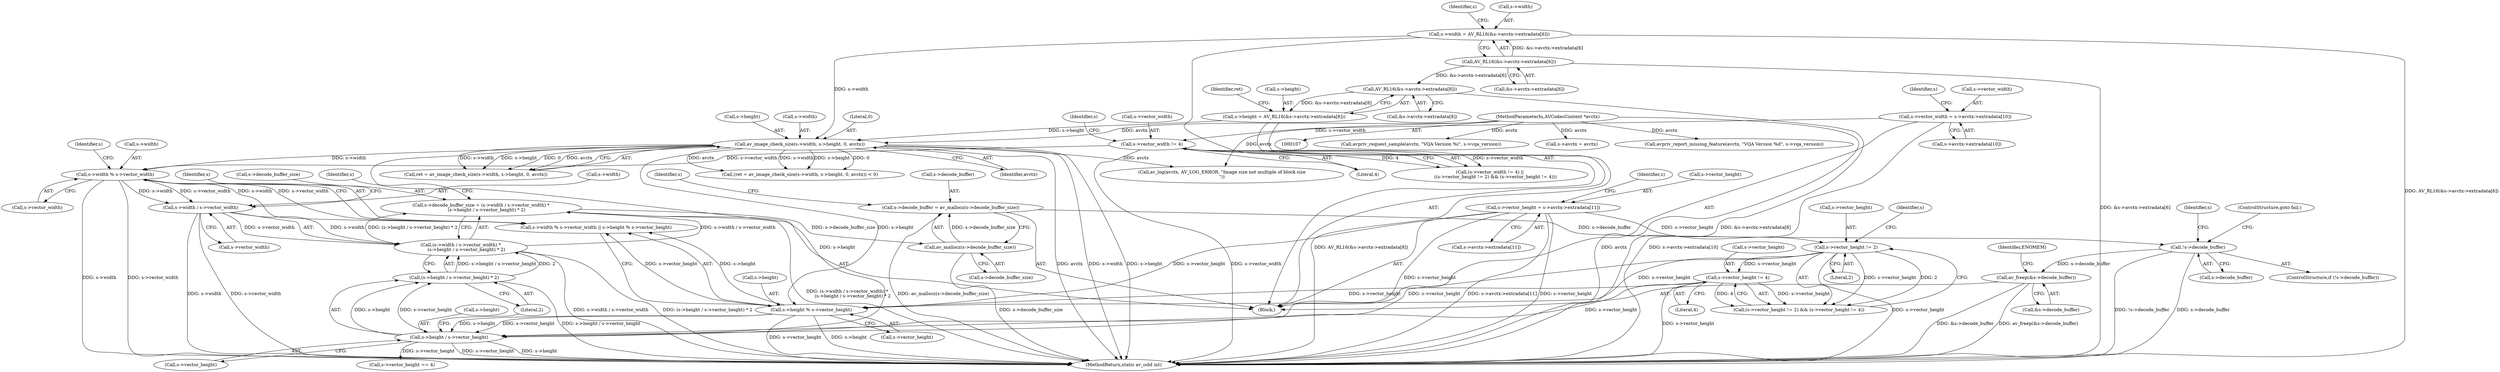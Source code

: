 digraph "0_FFmpeg_02f909dc24b1f05cfbba75077c7707b905e63cd2@API" {
"1000373" [label="(Call,s->decode_buffer = av_mallocz(s->decode_buffer_size))"];
"1000377" [label="(Call,av_mallocz(s->decode_buffer_size))"];
"1000352" [label="(Call,s->decode_buffer_size = (s->width / s->vector_width) *\n        (s->height / s->vector_height) * 2)"];
"1000356" [label="(Call,(s->width / s->vector_width) *\n        (s->height / s->vector_height) * 2)"];
"1000357" [label="(Call,s->width / s->vector_width)"];
"1000298" [label="(Call,s->width % s->vector_width)"];
"1000216" [label="(Call,av_image_check_size(s->width, s->height, 0, avctx))"];
"1000186" [label="(Call,s->width = AV_RL16(&s->avctx->extradata[6]))"];
"1000190" [label="(Call,AV_RL16(&s->avctx->extradata[6]))"];
"1000199" [label="(Call,s->height = AV_RL16(&s->avctx->extradata[8]))"];
"1000203" [label="(Call,AV_RL16(&s->avctx->extradata[8]))"];
"1000108" [label="(MethodParameterIn,AVCodecContext *avctx)"];
"1000277" [label="(Call,s->vector_width != 4)"];
"1000238" [label="(Call,s->vector_width = s->avctx->extradata[10])"];
"1000364" [label="(Call,(s->height / s->vector_height) * 2)"];
"1000365" [label="(Call,s->height / s->vector_height)"];
"1000305" [label="(Call,s->height % s->vector_height)"];
"1000283" [label="(Call,s->vector_height != 2)"];
"1000249" [label="(Call,s->vector_height = s->avctx->extradata[11])"];
"1000288" [label="(Call,s->vector_height != 4)"];
"1000382" [label="(Call,!s->decode_buffer)"];
"1000476" [label="(Call,av_freep(&s->decode_buffer))"];
"1000297" [label="(Call,s->width % s->vector_width || s->height % s->vector_height)"];
"1000375" [label="(Identifier,s)"];
"1000109" [label="(Block,)"];
"1000365" [label="(Call,s->height / s->vector_height)"];
"1000388" [label="(Call,s->vector_height == 4)"];
"1000214" [label="(Call,ret = av_image_check_size(s->width, s->height, 0, avctx))"];
"1000178" [label="(Call,avpriv_request_sample(avctx, \"VQA Version %i\", s->vqa_version))"];
"1000203" [label="(Call,AV_RL16(&s->avctx->extradata[8]))"];
"1000373" [label="(Call,s->decode_buffer = av_mallocz(s->decode_buffer_size))"];
"1000276" [label="(Call,(s->vector_width != 4) ||\n        ((s->vector_height != 2) && (s->vector_height != 4)))"];
"1000357" [label="(Call,s->width / s->vector_width)"];
"1000285" [label="(Identifier,s)"];
"1000287" [label="(Literal,2)"];
"1000289" [label="(Call,s->vector_height)"];
"1000374" [label="(Call,s->decode_buffer)"];
"1000216" [label="(Call,av_image_check_size(s->width, s->height, 0, avctx))"];
"1000223" [label="(Literal,0)"];
"1000386" [label="(ControlStructure,goto fail;)"];
"1000356" [label="(Call,(s->width / s->vector_width) *\n        (s->height / s->vector_height) * 2)"];
"1000309" [label="(Call,s->vector_height)"];
"1000204" [label="(Call,&s->avctx->extradata[8])"];
"1000249" [label="(Call,s->vector_height = s->avctx->extradata[11])"];
"1000108" [label="(MethodParameterIn,AVCodecContext *avctx)"];
"1000358" [label="(Call,s->width)"];
"1000484" [label="(MethodReturn,static av_cold int)"];
"1000213" [label="(Call,(ret = av_image_check_size(s->width, s->height, 0, avctx)) < 0)"];
"1000186" [label="(Call,s->width = AV_RL16(&s->avctx->extradata[6]))"];
"1000382" [label="(Call,!s->decode_buffer)"];
"1000282" [label="(Call,(s->vector_height != 2) && (s->vector_height != 4))"];
"1000367" [label="(Identifier,s)"];
"1000199" [label="(Call,s->height = AV_RL16(&s->avctx->extradata[8]))"];
"1000290" [label="(Identifier,s)"];
"1000476" [label="(Call,av_freep(&s->decode_buffer))"];
"1000284" [label="(Call,s->vector_height)"];
"1000305" [label="(Call,s->height % s->vector_height)"];
"1000201" [label="(Identifier,s)"];
"1000281" [label="(Literal,4)"];
"1000253" [label="(Call,s->avctx->extradata[11])"];
"1000238" [label="(Call,s->vector_width = s->avctx->extradata[10])"];
"1000361" [label="(Call,s->vector_width)"];
"1000278" [label="(Call,s->vector_width)"];
"1000378" [label="(Call,s->decode_buffer_size)"];
"1000477" [label="(Call,&s->decode_buffer)"];
"1000352" [label="(Call,s->decode_buffer_size = (s->width / s->vector_width) *\n        (s->height / s->vector_height) * 2)"];
"1000299" [label="(Call,s->width)"];
"1000372" [label="(Literal,2)"];
"1000302" [label="(Call,s->vector_width)"];
"1000283" [label="(Call,s->vector_height != 2)"];
"1000288" [label="(Call,s->vector_height != 4)"];
"1000220" [label="(Call,s->height)"];
"1000217" [label="(Call,s->width)"];
"1000187" [label="(Call,s->width)"];
"1000262" [label="(Identifier,s)"];
"1000250" [label="(Call,s->vector_height)"];
"1000383" [label="(Call,s->decode_buffer)"];
"1000377" [label="(Call,av_mallocz(s->decode_buffer_size))"];
"1000313" [label="(Call,av_log(avctx, AV_LOG_ERROR, \"Image size not multiple of block size\n\"))"];
"1000277" [label="(Call,s->vector_width != 4)"];
"1000215" [label="(Identifier,ret)"];
"1000366" [label="(Call,s->height)"];
"1000483" [label="(Identifier,ENOMEM)"];
"1000242" [label="(Call,s->avctx->extradata[10])"];
"1000292" [label="(Literal,4)"];
"1000353" [label="(Call,s->decode_buffer_size)"];
"1000239" [label="(Call,s->vector_width)"];
"1000251" [label="(Identifier,s)"];
"1000190" [label="(Call,AV_RL16(&s->avctx->extradata[6]))"];
"1000298" [label="(Call,s->width % s->vector_width)"];
"1000307" [label="(Identifier,s)"];
"1000306" [label="(Call,s->height)"];
"1000120" [label="(Call,s->avctx = avctx)"];
"1000169" [label="(Call,avpriv_report_missing_feature(avctx, \"VQA Version %d\", s->vqa_version))"];
"1000369" [label="(Call,s->vector_height)"];
"1000191" [label="(Call,&s->avctx->extradata[6])"];
"1000224" [label="(Identifier,avctx)"];
"1000200" [label="(Call,s->height)"];
"1000381" [label="(ControlStructure,if (!s->decode_buffer))"];
"1000384" [label="(Identifier,s)"];
"1000390" [label="(Identifier,s)"];
"1000364" [label="(Call,(s->height / s->vector_height) * 2)"];
"1000373" -> "1000109"  [label="AST: "];
"1000373" -> "1000377"  [label="CFG: "];
"1000374" -> "1000373"  [label="AST: "];
"1000377" -> "1000373"  [label="AST: "];
"1000384" -> "1000373"  [label="CFG: "];
"1000373" -> "1000484"  [label="DDG: av_mallocz(s->decode_buffer_size)"];
"1000377" -> "1000373"  [label="DDG: s->decode_buffer_size"];
"1000373" -> "1000382"  [label="DDG: s->decode_buffer"];
"1000377" -> "1000378"  [label="CFG: "];
"1000378" -> "1000377"  [label="AST: "];
"1000377" -> "1000484"  [label="DDG: s->decode_buffer_size"];
"1000352" -> "1000377"  [label="DDG: s->decode_buffer_size"];
"1000352" -> "1000109"  [label="AST: "];
"1000352" -> "1000356"  [label="CFG: "];
"1000353" -> "1000352"  [label="AST: "];
"1000356" -> "1000352"  [label="AST: "];
"1000375" -> "1000352"  [label="CFG: "];
"1000352" -> "1000484"  [label="DDG: (s->width / s->vector_width) *\n        (s->height / s->vector_height) * 2"];
"1000356" -> "1000352"  [label="DDG: s->width / s->vector_width"];
"1000356" -> "1000352"  [label="DDG: (s->height / s->vector_height) * 2"];
"1000356" -> "1000364"  [label="CFG: "];
"1000357" -> "1000356"  [label="AST: "];
"1000364" -> "1000356"  [label="AST: "];
"1000356" -> "1000484"  [label="DDG: (s->height / s->vector_height) * 2"];
"1000356" -> "1000484"  [label="DDG: s->width / s->vector_width"];
"1000357" -> "1000356"  [label="DDG: s->width"];
"1000357" -> "1000356"  [label="DDG: s->vector_width"];
"1000364" -> "1000356"  [label="DDG: s->height / s->vector_height"];
"1000364" -> "1000356"  [label="DDG: 2"];
"1000357" -> "1000361"  [label="CFG: "];
"1000358" -> "1000357"  [label="AST: "];
"1000361" -> "1000357"  [label="AST: "];
"1000367" -> "1000357"  [label="CFG: "];
"1000357" -> "1000484"  [label="DDG: s->vector_width"];
"1000357" -> "1000484"  [label="DDG: s->width"];
"1000298" -> "1000357"  [label="DDG: s->width"];
"1000298" -> "1000357"  [label="DDG: s->vector_width"];
"1000298" -> "1000297"  [label="AST: "];
"1000298" -> "1000302"  [label="CFG: "];
"1000299" -> "1000298"  [label="AST: "];
"1000302" -> "1000298"  [label="AST: "];
"1000307" -> "1000298"  [label="CFG: "];
"1000297" -> "1000298"  [label="CFG: "];
"1000298" -> "1000484"  [label="DDG: s->width"];
"1000298" -> "1000484"  [label="DDG: s->vector_width"];
"1000298" -> "1000297"  [label="DDG: s->width"];
"1000298" -> "1000297"  [label="DDG: s->vector_width"];
"1000216" -> "1000298"  [label="DDG: s->width"];
"1000277" -> "1000298"  [label="DDG: s->vector_width"];
"1000216" -> "1000214"  [label="AST: "];
"1000216" -> "1000224"  [label="CFG: "];
"1000217" -> "1000216"  [label="AST: "];
"1000220" -> "1000216"  [label="AST: "];
"1000223" -> "1000216"  [label="AST: "];
"1000224" -> "1000216"  [label="AST: "];
"1000214" -> "1000216"  [label="CFG: "];
"1000216" -> "1000484"  [label="DDG: s->width"];
"1000216" -> "1000484"  [label="DDG: s->height"];
"1000216" -> "1000484"  [label="DDG: avctx"];
"1000216" -> "1000213"  [label="DDG: s->width"];
"1000216" -> "1000213"  [label="DDG: s->height"];
"1000216" -> "1000213"  [label="DDG: 0"];
"1000216" -> "1000213"  [label="DDG: avctx"];
"1000216" -> "1000214"  [label="DDG: s->width"];
"1000216" -> "1000214"  [label="DDG: s->height"];
"1000216" -> "1000214"  [label="DDG: 0"];
"1000216" -> "1000214"  [label="DDG: avctx"];
"1000186" -> "1000216"  [label="DDG: s->width"];
"1000199" -> "1000216"  [label="DDG: s->height"];
"1000108" -> "1000216"  [label="DDG: avctx"];
"1000216" -> "1000305"  [label="DDG: s->height"];
"1000216" -> "1000313"  [label="DDG: avctx"];
"1000216" -> "1000365"  [label="DDG: s->height"];
"1000186" -> "1000109"  [label="AST: "];
"1000186" -> "1000190"  [label="CFG: "];
"1000187" -> "1000186"  [label="AST: "];
"1000190" -> "1000186"  [label="AST: "];
"1000201" -> "1000186"  [label="CFG: "];
"1000186" -> "1000484"  [label="DDG: AV_RL16(&s->avctx->extradata[6])"];
"1000190" -> "1000186"  [label="DDG: &s->avctx->extradata[6]"];
"1000190" -> "1000191"  [label="CFG: "];
"1000191" -> "1000190"  [label="AST: "];
"1000190" -> "1000484"  [label="DDG: &s->avctx->extradata[6]"];
"1000190" -> "1000203"  [label="DDG: &s->avctx->extradata[6]"];
"1000199" -> "1000109"  [label="AST: "];
"1000199" -> "1000203"  [label="CFG: "];
"1000200" -> "1000199"  [label="AST: "];
"1000203" -> "1000199"  [label="AST: "];
"1000215" -> "1000199"  [label="CFG: "];
"1000199" -> "1000484"  [label="DDG: AV_RL16(&s->avctx->extradata[8])"];
"1000203" -> "1000199"  [label="DDG: &s->avctx->extradata[8]"];
"1000203" -> "1000204"  [label="CFG: "];
"1000204" -> "1000203"  [label="AST: "];
"1000203" -> "1000484"  [label="DDG: &s->avctx->extradata[8]"];
"1000108" -> "1000107"  [label="AST: "];
"1000108" -> "1000484"  [label="DDG: avctx"];
"1000108" -> "1000120"  [label="DDG: avctx"];
"1000108" -> "1000169"  [label="DDG: avctx"];
"1000108" -> "1000178"  [label="DDG: avctx"];
"1000108" -> "1000313"  [label="DDG: avctx"];
"1000277" -> "1000276"  [label="AST: "];
"1000277" -> "1000281"  [label="CFG: "];
"1000278" -> "1000277"  [label="AST: "];
"1000281" -> "1000277"  [label="AST: "];
"1000285" -> "1000277"  [label="CFG: "];
"1000276" -> "1000277"  [label="CFG: "];
"1000277" -> "1000484"  [label="DDG: s->vector_width"];
"1000277" -> "1000276"  [label="DDG: s->vector_width"];
"1000277" -> "1000276"  [label="DDG: 4"];
"1000238" -> "1000277"  [label="DDG: s->vector_width"];
"1000238" -> "1000109"  [label="AST: "];
"1000238" -> "1000242"  [label="CFG: "];
"1000239" -> "1000238"  [label="AST: "];
"1000242" -> "1000238"  [label="AST: "];
"1000251" -> "1000238"  [label="CFG: "];
"1000238" -> "1000484"  [label="DDG: s->avctx->extradata[10]"];
"1000364" -> "1000372"  [label="CFG: "];
"1000365" -> "1000364"  [label="AST: "];
"1000372" -> "1000364"  [label="AST: "];
"1000364" -> "1000484"  [label="DDG: s->height / s->vector_height"];
"1000365" -> "1000364"  [label="DDG: s->height"];
"1000365" -> "1000364"  [label="DDG: s->vector_height"];
"1000365" -> "1000369"  [label="CFG: "];
"1000366" -> "1000365"  [label="AST: "];
"1000369" -> "1000365"  [label="AST: "];
"1000372" -> "1000365"  [label="CFG: "];
"1000365" -> "1000484"  [label="DDG: s->vector_height"];
"1000365" -> "1000484"  [label="DDG: s->height"];
"1000305" -> "1000365"  [label="DDG: s->height"];
"1000305" -> "1000365"  [label="DDG: s->vector_height"];
"1000283" -> "1000365"  [label="DDG: s->vector_height"];
"1000288" -> "1000365"  [label="DDG: s->vector_height"];
"1000249" -> "1000365"  [label="DDG: s->vector_height"];
"1000365" -> "1000388"  [label="DDG: s->vector_height"];
"1000305" -> "1000297"  [label="AST: "];
"1000305" -> "1000309"  [label="CFG: "];
"1000306" -> "1000305"  [label="AST: "];
"1000309" -> "1000305"  [label="AST: "];
"1000297" -> "1000305"  [label="CFG: "];
"1000305" -> "1000484"  [label="DDG: s->vector_height"];
"1000305" -> "1000484"  [label="DDG: s->height"];
"1000305" -> "1000297"  [label="DDG: s->height"];
"1000305" -> "1000297"  [label="DDG: s->vector_height"];
"1000283" -> "1000305"  [label="DDG: s->vector_height"];
"1000288" -> "1000305"  [label="DDG: s->vector_height"];
"1000249" -> "1000305"  [label="DDG: s->vector_height"];
"1000283" -> "1000282"  [label="AST: "];
"1000283" -> "1000287"  [label="CFG: "];
"1000284" -> "1000283"  [label="AST: "];
"1000287" -> "1000283"  [label="AST: "];
"1000290" -> "1000283"  [label="CFG: "];
"1000282" -> "1000283"  [label="CFG: "];
"1000283" -> "1000484"  [label="DDG: s->vector_height"];
"1000283" -> "1000282"  [label="DDG: s->vector_height"];
"1000283" -> "1000282"  [label="DDG: 2"];
"1000249" -> "1000283"  [label="DDG: s->vector_height"];
"1000283" -> "1000288"  [label="DDG: s->vector_height"];
"1000249" -> "1000109"  [label="AST: "];
"1000249" -> "1000253"  [label="CFG: "];
"1000250" -> "1000249"  [label="AST: "];
"1000253" -> "1000249"  [label="AST: "];
"1000262" -> "1000249"  [label="CFG: "];
"1000249" -> "1000484"  [label="DDG: s->avctx->extradata[11]"];
"1000249" -> "1000484"  [label="DDG: s->vector_height"];
"1000288" -> "1000282"  [label="AST: "];
"1000288" -> "1000292"  [label="CFG: "];
"1000289" -> "1000288"  [label="AST: "];
"1000292" -> "1000288"  [label="AST: "];
"1000282" -> "1000288"  [label="CFG: "];
"1000288" -> "1000484"  [label="DDG: s->vector_height"];
"1000288" -> "1000282"  [label="DDG: s->vector_height"];
"1000288" -> "1000282"  [label="DDG: 4"];
"1000382" -> "1000381"  [label="AST: "];
"1000382" -> "1000383"  [label="CFG: "];
"1000383" -> "1000382"  [label="AST: "];
"1000386" -> "1000382"  [label="CFG: "];
"1000390" -> "1000382"  [label="CFG: "];
"1000382" -> "1000484"  [label="DDG: s->decode_buffer"];
"1000382" -> "1000484"  [label="DDG: !s->decode_buffer"];
"1000382" -> "1000476"  [label="DDG: s->decode_buffer"];
"1000476" -> "1000109"  [label="AST: "];
"1000476" -> "1000477"  [label="CFG: "];
"1000477" -> "1000476"  [label="AST: "];
"1000483" -> "1000476"  [label="CFG: "];
"1000476" -> "1000484"  [label="DDG: av_freep(&s->decode_buffer)"];
"1000476" -> "1000484"  [label="DDG: &s->decode_buffer"];
}
